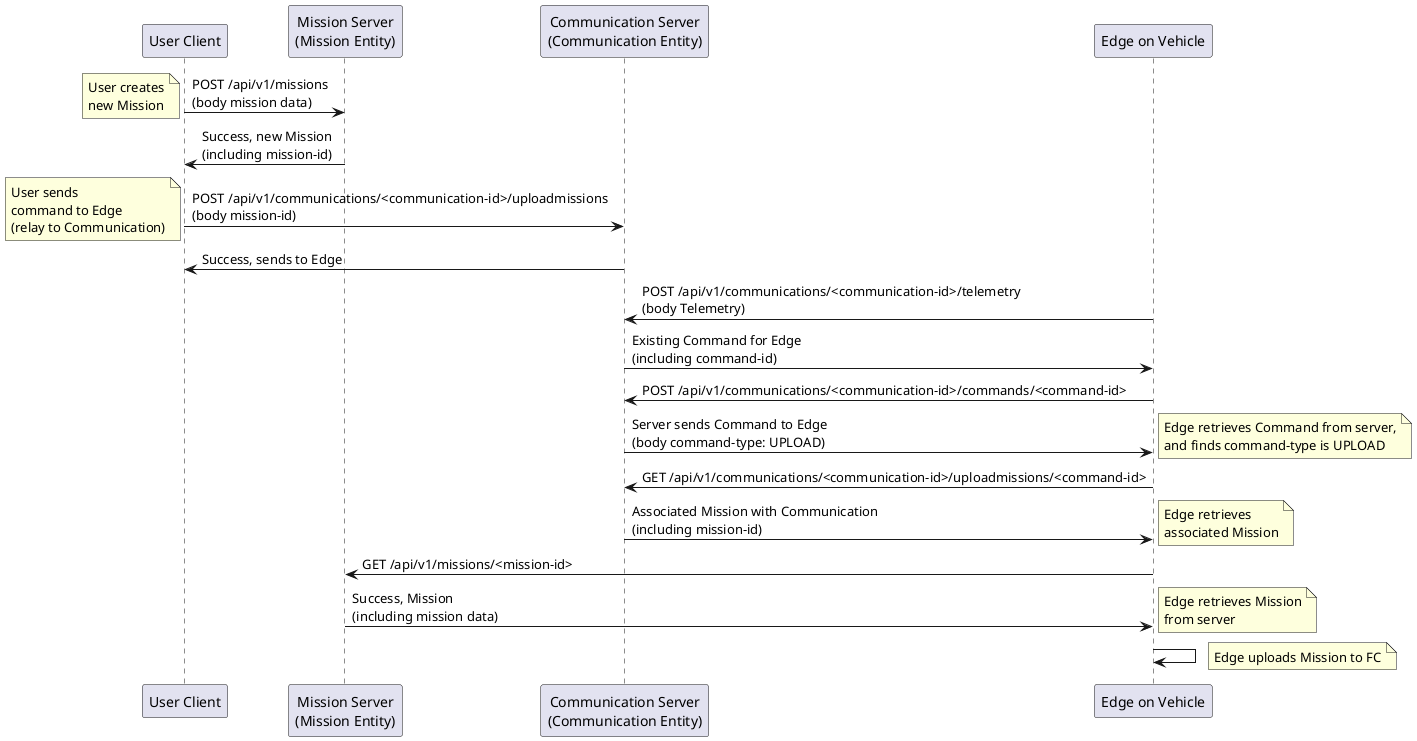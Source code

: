 'To render with PlantUML:
'  http://plantuml.com/plantuml
@startuml
participant "User Client" as UC
participant "Mission Server\n(Mission Entity)" as MS
participant "Communication Server\n(Communication Entity)" as CSC
participant "Edge on Vehicle" as E

UC -> MS : POST /api/v1/missions\n(body mission data)
note left: User creates\nnew Mission
MS -> UC : Success, new Mission\n(including mission-id)
UC -> CSC : POST /api/v1/communications/<communication-id>/uploadmissions\n(body mission-id)
note left: User sends\ncommand to Edge\n(relay to Communication)
CSC -> UC : Success, sends to Edge
E -> CSC : POST /api/v1/communications/<communication-id>/telemetry\n(body Telemetry)
CSC -> E : Existing Command for Edge\n(including command-id)
E -> CSC : POST /api/v1/communications/<communication-id>/commands/<command-id>
CSC -> E : Server sends Command to Edge\n(body command-type: UPLOAD)
note right: Edge retrieves Command from server,\nand finds command-type is UPLOAD 
E -> CSC : GET /api/v1/communications/<communication-id>/uploadmissions/<command-id>
CSC -> E : Associated Mission with Communication\n(including mission-id)
note right: Edge retrieves\nassociated Mission
E -> MS : GET /api/v1/missions/<mission-id>
MS -> E : Success, Mission\n(including mission data)
note right: Edge retrieves Mission\nfrom server
E -> E : 
note right: Edge uploads Mission to FC
@enduml
